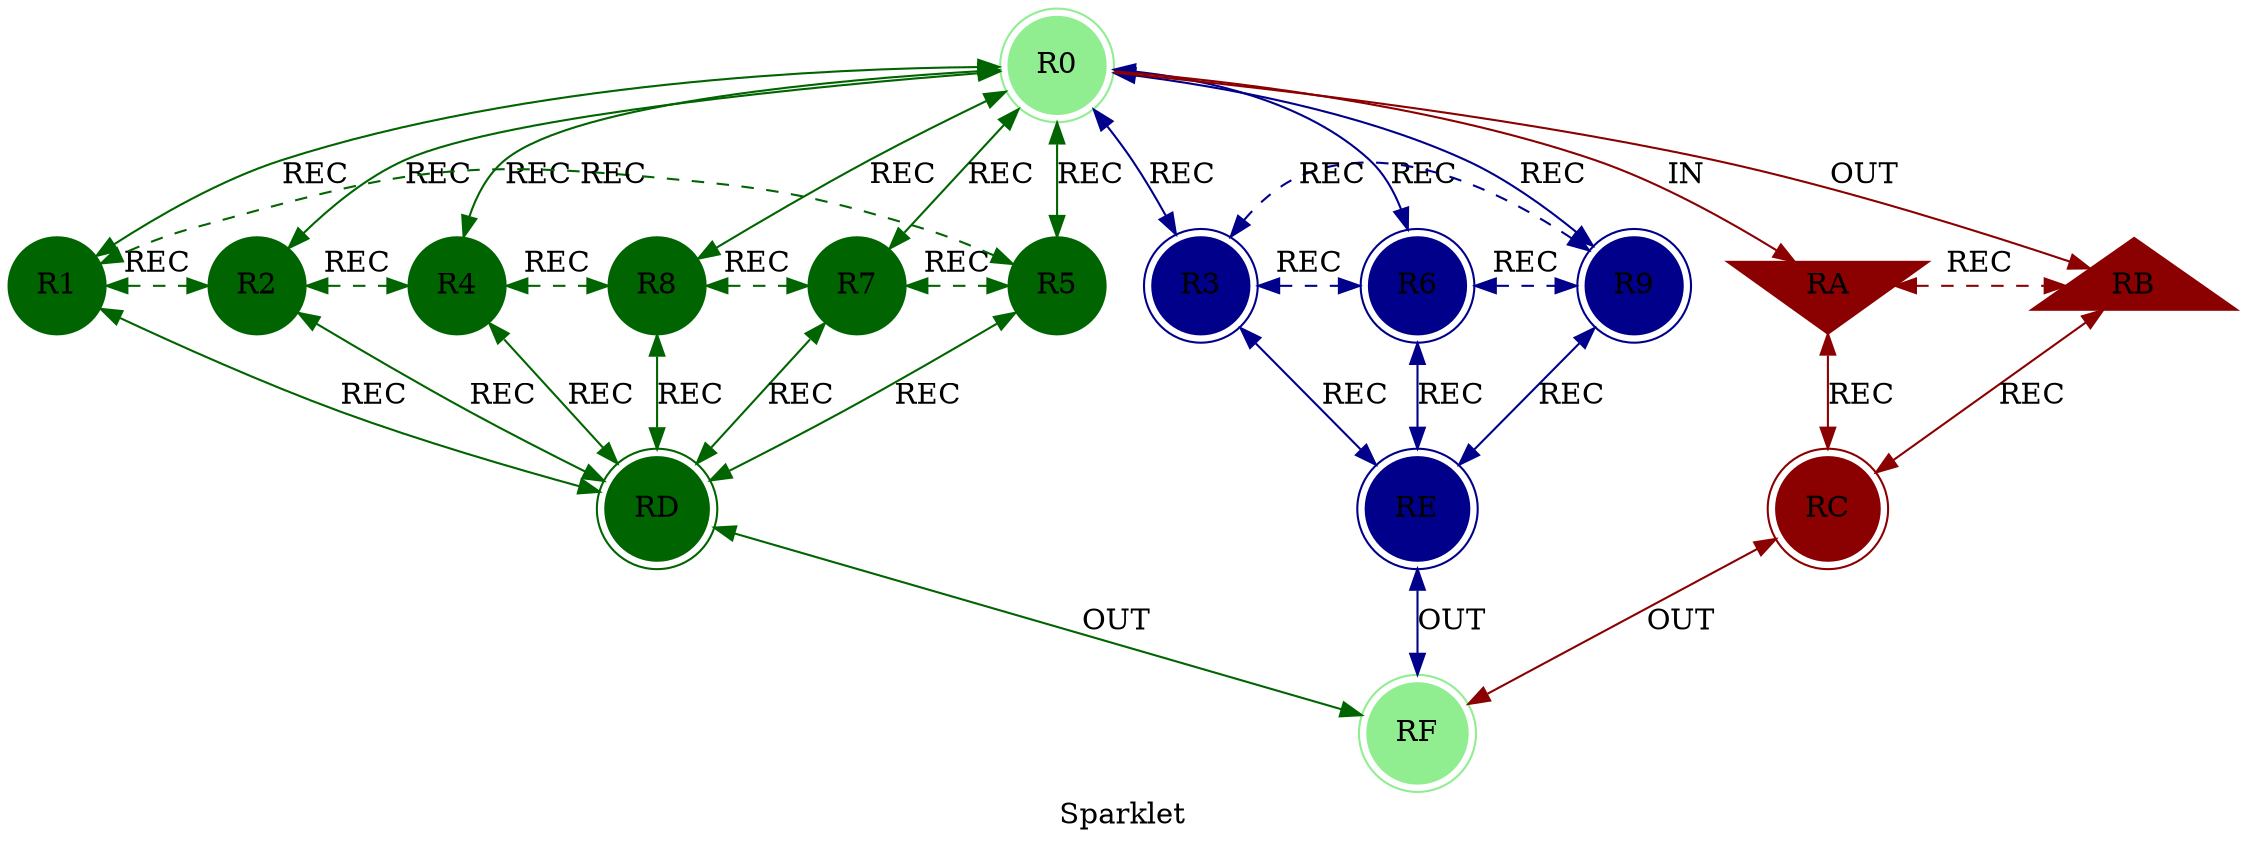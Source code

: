 strict digraph Sparklet {
    label = "Sparklet";
    style = filled;
    color = lightgray;
    node [shape = circle; style = filled; color = lightgreen;];
    
    // The Axis A-0-B (In-Meta-Out).
    // The Sacred 3-6-9 (Boundary of Perception).
    // The Vortex 1-2-4-8-7-5 (Boundary of Comprehension).
    // The Router C-D-E
    // The Closure F
    spark_0_t [label = "R0";comment = "meta()";shape = doublecircle;];
    spark_1_t [label = "R1";comment = "";shape = circle;color = darkgreen;];
    spark_2_t [label = "R2";comment = "";shape = circle;color = darkgreen;];
    spark_4_t [label = "R4";comment = "";shape = circle;color = darkgreen;];
    spark_8_t [label = "R8";comment = "";shape = circle;color = darkgreen;];
    spark_7_t [label = "R7";comment = "";shape = circle;color = darkgreen;];
    spark_5_t [label = "R5";comment = "";shape = circle;color = darkgreen;];
    spark_3_t [label = "R3";comment = "";shape = doublecircle;color = darkblue;];
    spark_6_t [label = "R6";comment = "";shape = doublecircle;color = darkblue;];
    spark_9_t [label = "R9";comment = "";shape = doublecircle;color = darkblue;];
    spark_a_t [label = "RA";comment = "receive()";shape = invtriangle;color = darkred;];
    spark_b_t [label = "RB";comment = "send()";shape = triangle;color = darkred;];
    spark_c_t [label = "RC";comment = "dispatch()";shape = doublecircle;color = darkred;];
    spark_d_t [label = "RD";comment = "commit()";shape = doublecircle;color = darkgreen;];
    spark_e_t [label = "RE";comment = "serve()";shape = doublecircle;color = darkblue;];
    spark_f_t [label = "RF";comment = "exec()";shape = doublecircle;];
    
    // IN = Input
    // OUT = Output
    // REC = Recursion
    spark_0_t -> spark_a_t [label = "IN"; color = darkred; comment = "";];
    spark_0_t -> spark_b_t [label = "OUT"; color = darkred; comment = "";];
    spark_0_t -> {spark_3_t spark_6_t spark_9_t} [label = "REC"; color = darkblue; comment = ""; dir = both;];
    spark_0_t -> {spark_1_t spark_2_t spark_4_t spark_8_t spark_7_t spark_5_t} [label = "REC"; color = darkgreen; comment = ""; dir = both;];
    
    {spark_a_t spark_b_t} -> spark_c_t [label = "REC"; color = darkred; comment = ""; dir = both;];
    {spark_1_t spark_2_t spark_4_t spark_8_t spark_7_t spark_5_t} -> spark_d_t [label = "REC"; color = darkgreen; comment = ""; dir = both;];
    {spark_3_t spark_6_t spark_9_t} -> spark_e_t [label = "REC"; color = darkblue; comment = ""; dir = both;];
    
    spark_1_t -> spark_2_t -> spark_4_t -> spark_8_t -> spark_7_t -> spark_5_t -> spark_1_t [label = "REC"; color = darkgreen; comment = ""; style = dashed; constraint = false; dir = both;];
    spark_3_t -> spark_6_t -> spark_9_t -> spark_3_t [label = "REC"; color = darkblue; comment = ""; style = dashed; constraint = false; dir = both;];
    spark_a_t -> spark_b_t [label = "REC"; color = darkred; comment = ""; constraint = false; style = dashed; dir = both;];
    
    spark_c_t -> spark_f_t [label = "OUT"; color = darkred; comment = ""; dir = both;];
    spark_d_t -> spark_f_t [label = "OUT"; color = darkgreen; comment = ""; dir = both;];
    spark_e_t -> spark_f_t [label = "OUT"; color = darkblue; comment = ""; dir = both;];
}